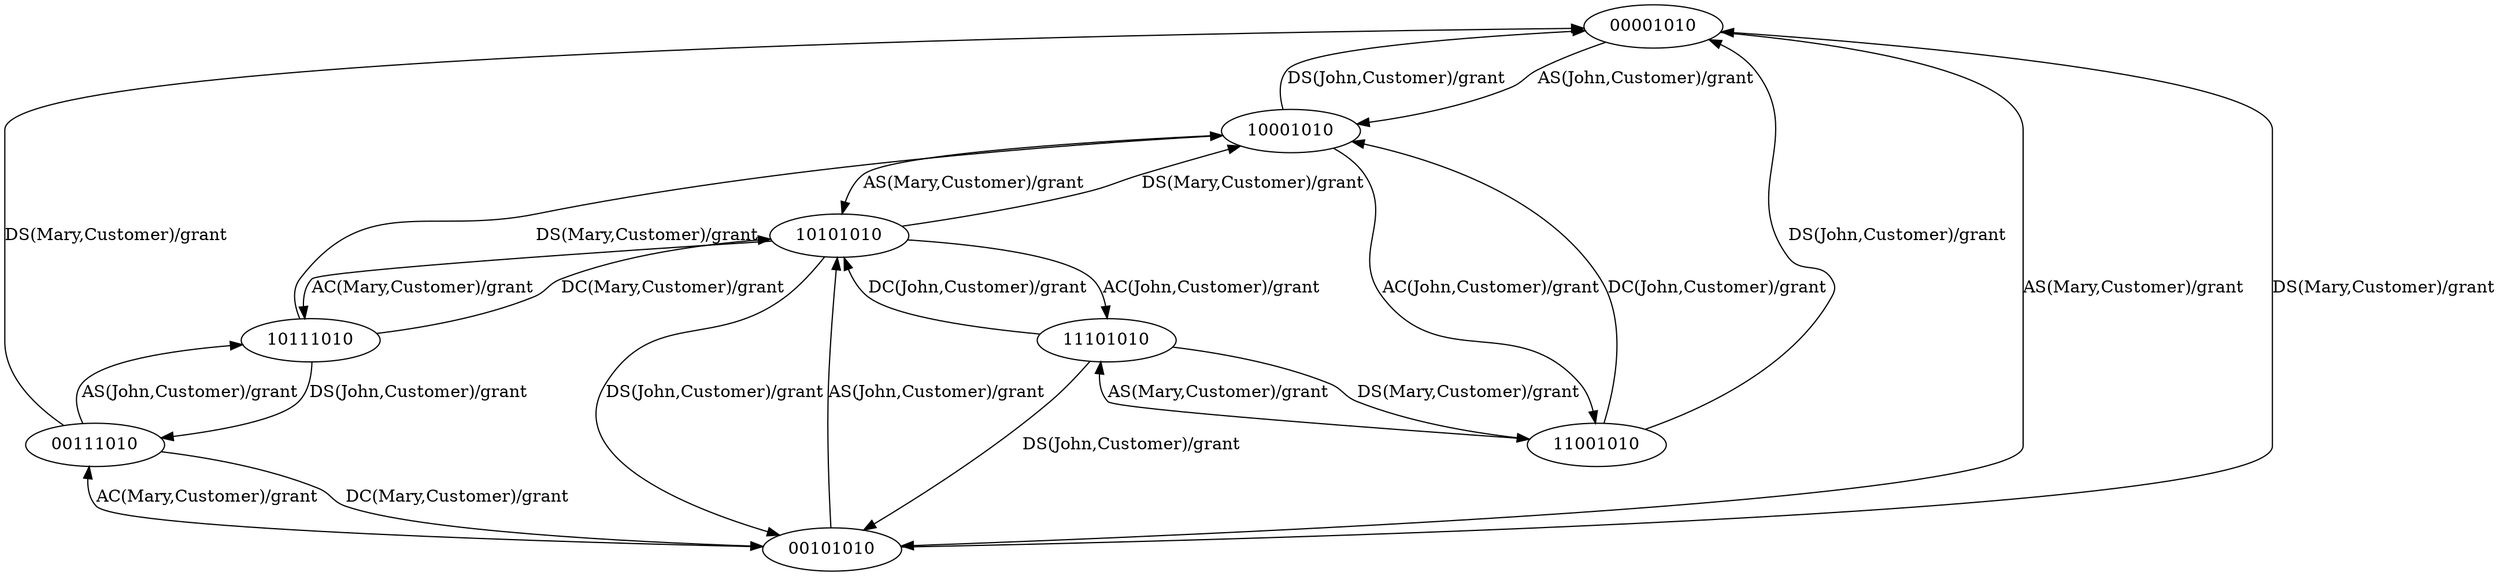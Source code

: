 digraph rbac2Fsm {
  00001010 -> 10001010 [ label ="AS(John,Customer)/grant"];
  00001010 -> 00101010 [ label ="AS(Mary,Customer)/grant"];
  10001010 -> 00001010 [ label ="DS(John,Customer)/grant"];
  10001010 -> 11001010 [ label ="AC(John,Customer)/grant"];
  10001010 -> 10101010 [ label ="AS(Mary,Customer)/grant"];
  00101010 -> 10101010 [ label ="AS(John,Customer)/grant"];
  00101010 -> 00001010 [ label ="DS(Mary,Customer)/grant"];
  00101010 -> 00111010 [ label ="AC(Mary,Customer)/grant"];
  11001010 -> 00001010 [ label ="DS(John,Customer)/grant"];
  11001010 -> 10001010 [ label ="DC(John,Customer)/grant"];
  11001010 -> 11101010 [ label ="AS(Mary,Customer)/grant"];
  10101010 -> 00101010 [ label ="DS(John,Customer)/grant"];
  10101010 -> 11101010 [ label ="AC(John,Customer)/grant"];
  10101010 -> 10001010 [ label ="DS(Mary,Customer)/grant"];
  10101010 -> 10111010 [ label ="AC(Mary,Customer)/grant"];
  00111010 -> 10111010 [ label ="AS(John,Customer)/grant"];
  00111010 -> 00001010 [ label ="DS(Mary,Customer)/grant"];
  00111010 -> 00101010 [ label ="DC(Mary,Customer)/grant"];
  11101010 -> 00101010 [ label ="DS(John,Customer)/grant"];
  11101010 -> 10101010 [ label ="DC(John,Customer)/grant"];
  11101010 -> 11001010 [ label ="DS(Mary,Customer)/grant"];
  10111010 -> 00111010 [ label ="DS(John,Customer)/grant"];
  10111010 -> 10001010 [ label ="DS(Mary,Customer)/grant"];
  10111010 -> 10101010 [ label ="DC(Mary,Customer)/grant"];
}

